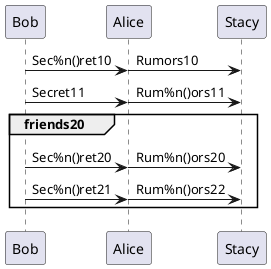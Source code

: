 {
  "sha1": "s9av7htqxn27vzux0x571o5a1lxc06i",
  "insertion": {
    "when": "2024-06-04T17:28:44.805Z",
    "url": "http://forum.plantuml.net/6438/teoz-doesnt-work-in-a-group-or-alt",
    "user": "plantuml@gmail.com"
  }
}
@startuml
!pragma teoz true
Bob -> Alice : Sec%n()ret10
& Alice -> Stacy : Rumors10

Bob -> Alice : Secret11
& Alice -> Stacy : Rum%n()ors11


group friends20
Bob -> Alice : Sec%n()ret20
& Alice -> Stacy : Rum%n()ors20

Bob -> Alice : Sec%n()ret21
& Alice -> Stacy : Rum%n()ors22

end


@enduml
